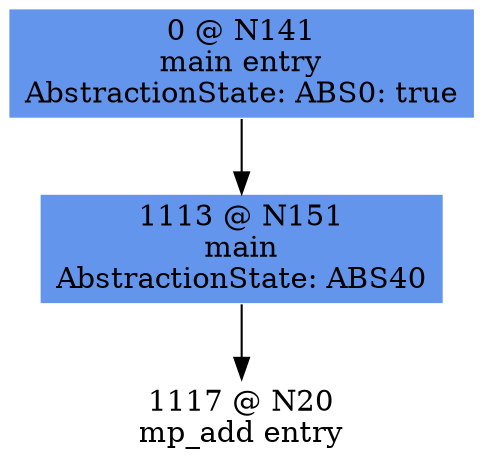 digraph ARG {
node [style="filled" shape="box" color="white"]
0 [fillcolor="cornflowerblue" label="0 @ N141\nmain entry\nAbstractionState: ABS0: true\n" id="0"]
1113 [fillcolor="cornflowerblue" label="1113 @ N151\nmain\nAbstractionState: ABS40\n" id="1113"]
1117 [label="1117 @ N20\nmp_add entry\n" id="1117"]
0 -> 1113 []
1113 -> 1117 []
}
